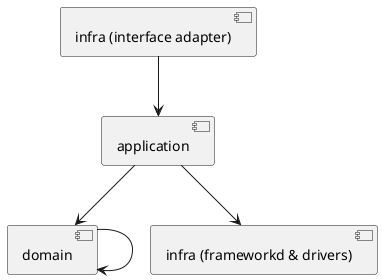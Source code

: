 @startuml
component [application]
component [domain]
component [infra (interface adapter)]
component [infra (frameworkd & drivers)]
[domain] --> [domain]
[application] --> [domain]
[application] --> [infra (frameworkd & drivers)]
[infra (interface adapter)] --> [application]
@enduml